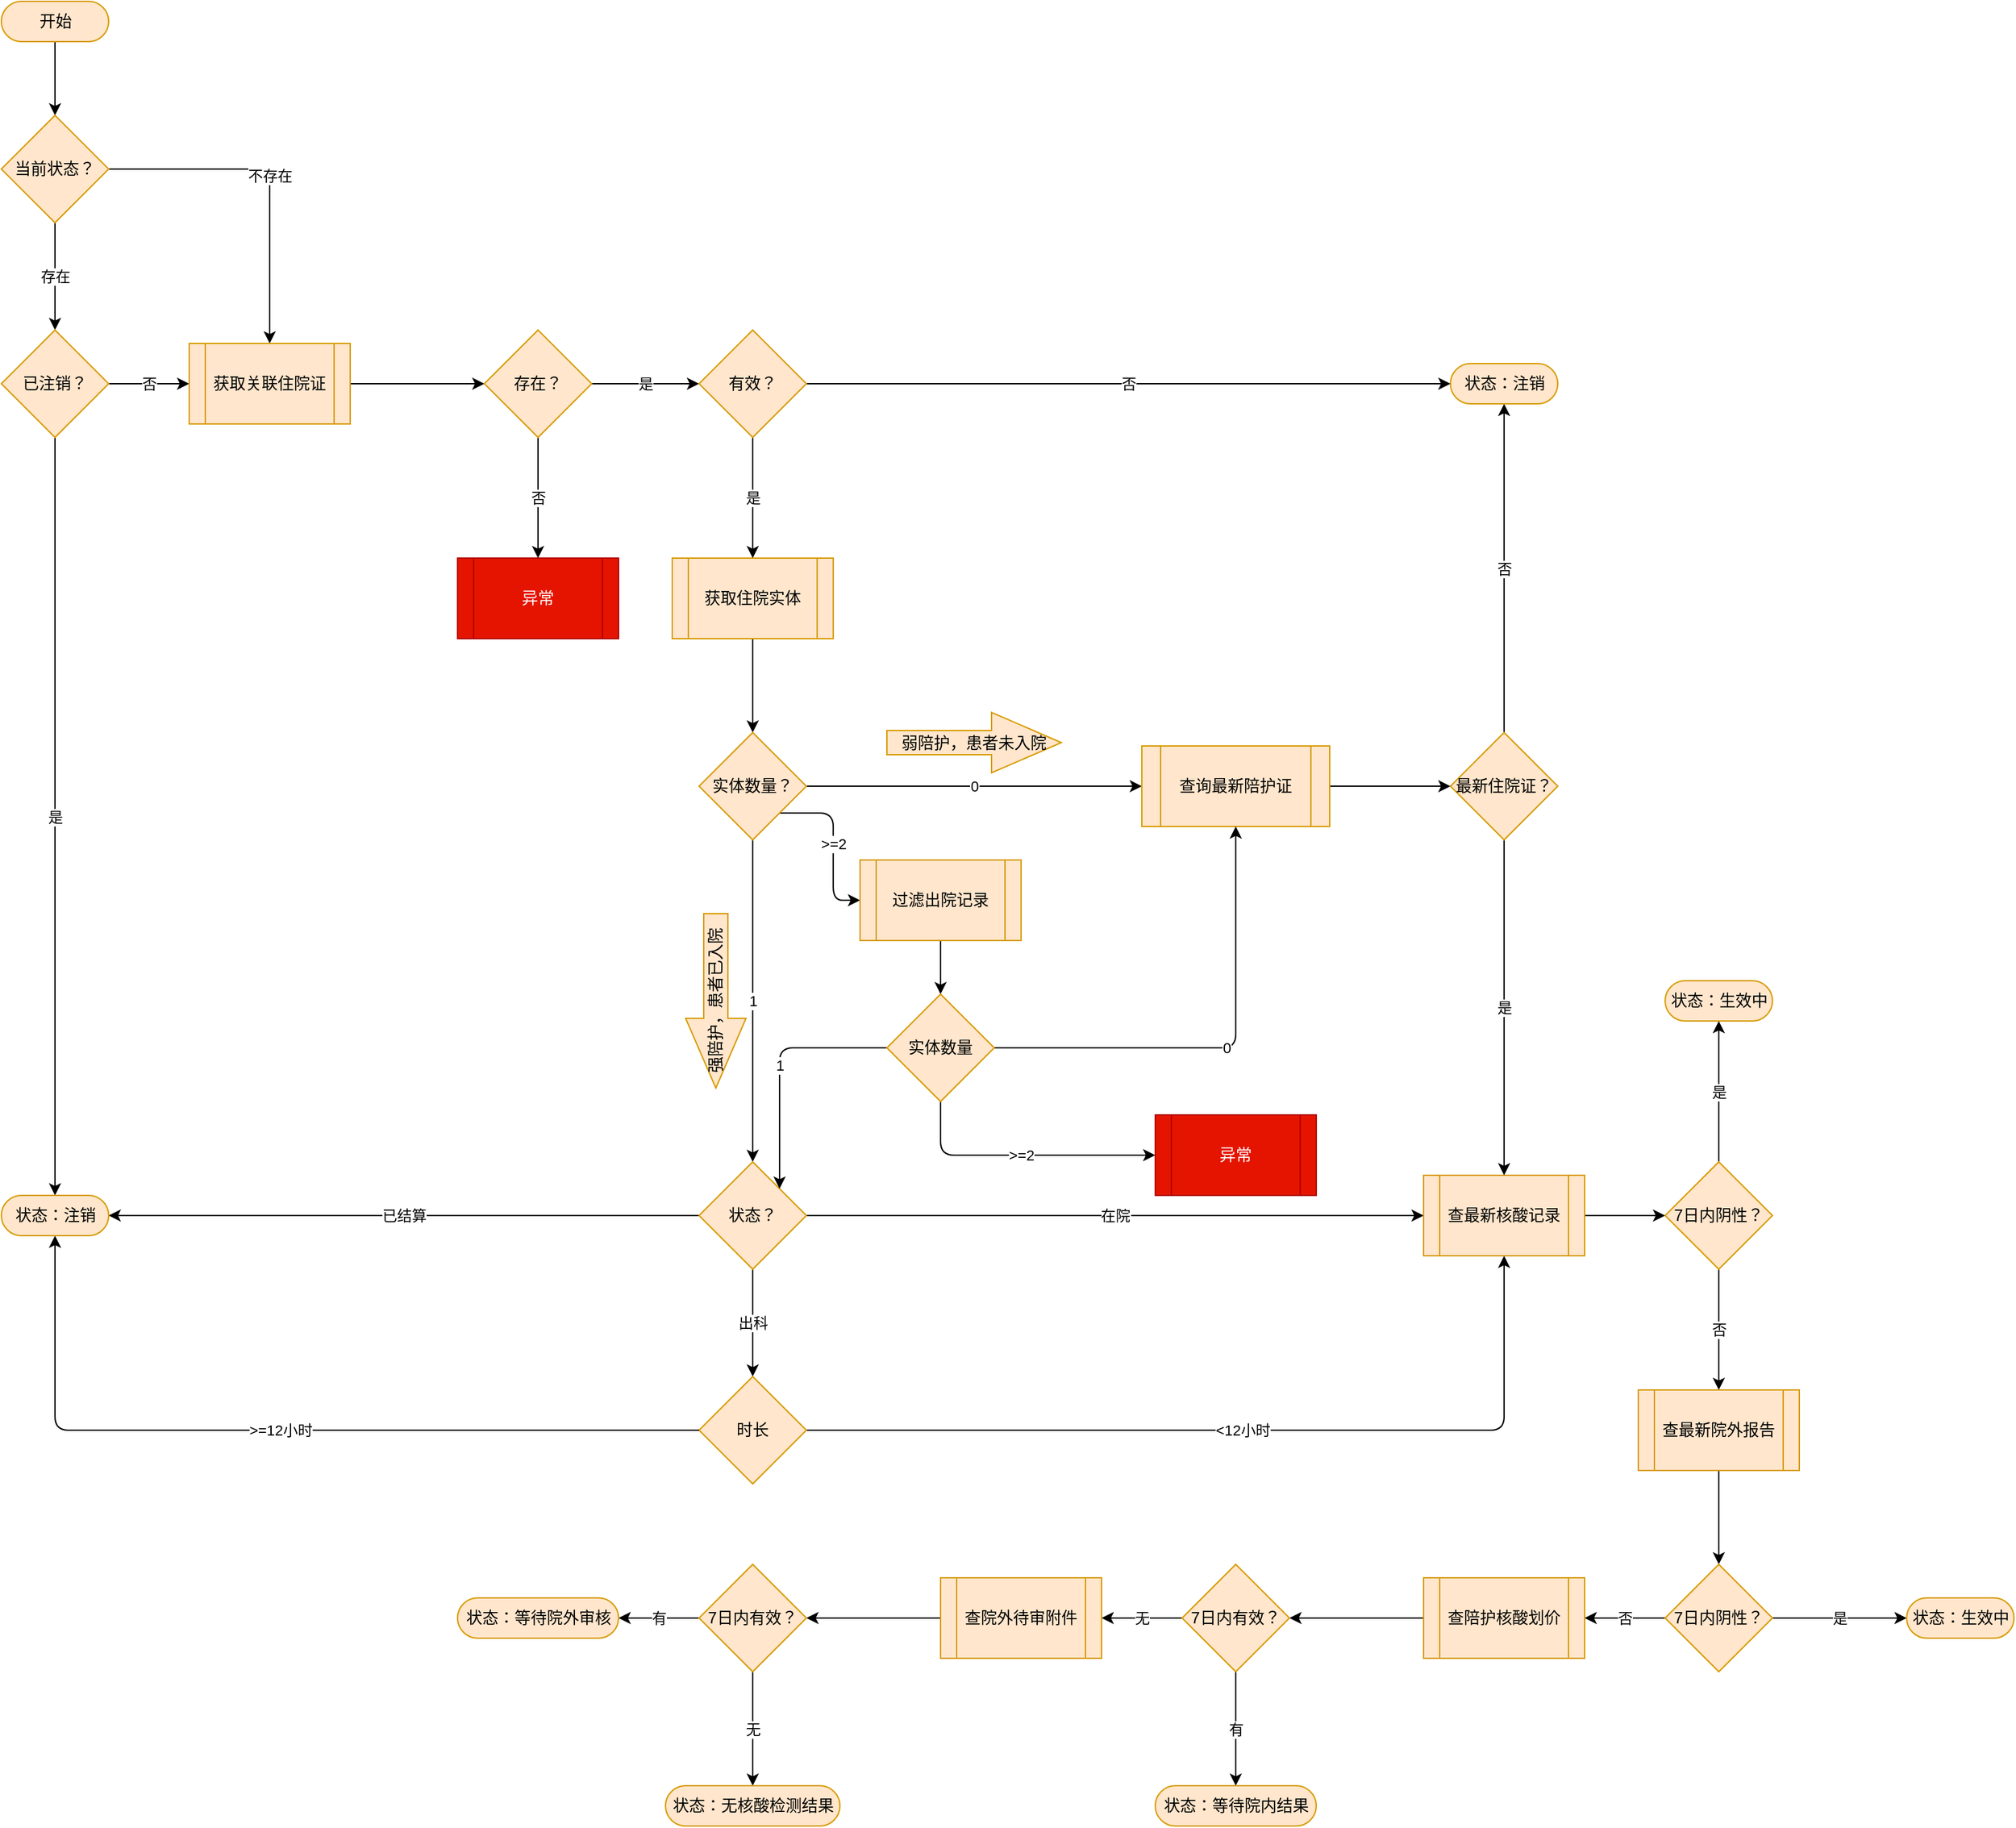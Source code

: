 <mxfile>
    <diagram id="k0nbtBAQ9G7xwQQl9tIo" name="Page-1">
        <mxGraphModel dx="3193" dy="1841" grid="1" gridSize="10" guides="1" tooltips="1" connect="1" arrows="1" fold="1" page="1" pageScale="1" pageWidth="1920" pageHeight="1200" math="0" shadow="0">
            <root>
                <mxCell id="0"/>
                <mxCell id="1" parent="0"/>
                <mxCell id="6" value="" style="edgeStyle=none;html=1;" parent="1" source="4" target="5" edge="1">
                    <mxGeometry relative="1" as="geometry"/>
                </mxCell>
                <mxCell id="4" value="开始" style="html=1;dashed=0;whitespace=wrap;shape=mxgraph.dfd.start;fillColor=#ffe6cc;strokeColor=#d79b00;" parent="1" vertex="1">
                    <mxGeometry x="-140" y="-240" width="80" height="30" as="geometry"/>
                </mxCell>
                <mxCell id="10" value="存在" style="edgeStyle=none;html=1;" parent="1" source="5" target="9" edge="1">
                    <mxGeometry relative="1" as="geometry"/>
                </mxCell>
                <mxCell id="38" value="不存在" style="edgeStyle=orthogonalEdgeStyle;html=1;exitX=1;exitY=0.5;exitDx=0;exitDy=0;entryX=0.5;entryY=0;entryDx=0;entryDy=0;" parent="1" source="5" target="15" edge="1">
                    <mxGeometry relative="1" as="geometry"/>
                </mxCell>
                <mxCell id="5" value="当前状态？" style="rhombus;whiteSpace=wrap;html=1;dashed=0;strokeColor=#d79b00;fillColor=#ffe6cc;" parent="1" vertex="1">
                    <mxGeometry x="-140" y="-155" width="80" height="80" as="geometry"/>
                </mxCell>
                <mxCell id="14" value="是" style="edgeStyle=none;html=1;entryX=0.5;entryY=0;entryDx=0;entryDy=0;entryPerimeter=0;" parent="1" source="9" target="50" edge="1">
                    <mxGeometry relative="1" as="geometry">
                        <mxPoint x="250" y="635" as="targetPoint"/>
                    </mxGeometry>
                </mxCell>
                <mxCell id="16" value="否" style="edgeStyle=none;html=1;" parent="1" source="9" target="15" edge="1">
                    <mxGeometry relative="1" as="geometry"/>
                </mxCell>
                <mxCell id="9" value="已注销？" style="rhombus;whiteSpace=wrap;html=1;dashed=0;strokeColor=#d79b00;fillColor=#ffe6cc;" parent="1" vertex="1">
                    <mxGeometry x="-140" y="5" width="80" height="80" as="geometry"/>
                </mxCell>
                <mxCell id="95" value="" style="edgeStyle=none;html=1;" edge="1" parent="1" source="15" target="94">
                    <mxGeometry relative="1" as="geometry"/>
                </mxCell>
                <mxCell id="15" value="获取关联住院证" style="shape=process;whiteSpace=wrap;html=1;backgroundOutline=1;dashed=0;strokeColor=#d79b00;fillColor=#ffe6cc;" parent="1" vertex="1">
                    <mxGeometry y="15" width="120" height="60" as="geometry"/>
                </mxCell>
                <mxCell id="22" value="" style="edgeStyle=none;html=1;" parent="1" source="19" target="21" edge="1">
                    <mxGeometry relative="1" as="geometry"/>
                </mxCell>
                <mxCell id="19" value="获取住院实体" style="shape=process;whiteSpace=wrap;html=1;backgroundOutline=1;dashed=0;strokeColor=#d79b00;fillColor=#ffe6cc;" parent="1" vertex="1">
                    <mxGeometry x="360" y="175" width="120" height="60" as="geometry"/>
                </mxCell>
                <mxCell id="28" value="1" style="edgeStyle=none;html=1;" parent="1" source="21" target="27" edge="1">
                    <mxGeometry relative="1" as="geometry"/>
                </mxCell>
                <mxCell id="104" value="0" style="edgeStyle=orthogonalEdgeStyle;html=1;" edge="1" parent="1" source="21" target="103">
                    <mxGeometry relative="1" as="geometry"/>
                </mxCell>
                <mxCell id="118" value="&amp;gt;=2" style="edgeStyle=orthogonalEdgeStyle;html=1;exitX=1;exitY=1;exitDx=0;exitDy=0;entryX=0;entryY=0.5;entryDx=0;entryDy=0;" edge="1" parent="1" source="21" target="111">
                    <mxGeometry relative="1" as="geometry"/>
                </mxCell>
                <mxCell id="21" value="实体数量？" style="rhombus;whiteSpace=wrap;html=1;dashed=0;strokeColor=#d79b00;fillColor=#ffe6cc;" parent="1" vertex="1">
                    <mxGeometry x="380" y="305" width="80" height="80" as="geometry"/>
                </mxCell>
                <mxCell id="23" value="异常" style="shape=process;whiteSpace=wrap;html=1;backgroundOutline=1;dashed=0;strokeColor=#B20000;fillColor=#e51400;fontColor=#ffffff;" parent="1" vertex="1">
                    <mxGeometry x="200" y="175" width="120" height="60" as="geometry"/>
                </mxCell>
                <mxCell id="30" value="已结算" style="edgeStyle=none;html=1;entryX=1;entryY=0.5;entryDx=0;entryDy=0;entryPerimeter=0;" parent="1" source="27" target="50" edge="1">
                    <mxGeometry relative="1" as="geometry">
                        <mxPoint x="470" y="665" as="targetPoint"/>
                    </mxGeometry>
                </mxCell>
                <mxCell id="32" value="出科" style="edgeStyle=none;html=1;" parent="1" source="27" target="31" edge="1">
                    <mxGeometry relative="1" as="geometry"/>
                </mxCell>
                <mxCell id="35" value="在院" style="edgeStyle=orthogonalEdgeStyle;html=1;" parent="1" source="27" target="34" edge="1">
                    <mxGeometry relative="1" as="geometry"/>
                </mxCell>
                <mxCell id="27" value="状态？" style="rhombus;whiteSpace=wrap;html=1;dashed=0;strokeColor=#d79b00;fillColor=#ffe6cc;" parent="1" vertex="1">
                    <mxGeometry x="380" y="625" width="80" height="80" as="geometry"/>
                </mxCell>
                <mxCell id="37" value="&amp;lt;12小时" style="edgeStyle=orthogonalEdgeStyle;html=1;exitX=1;exitY=0.5;exitDx=0;exitDy=0;entryX=0.5;entryY=1;entryDx=0;entryDy=0;" parent="1" source="31" target="34" edge="1">
                    <mxGeometry relative="1" as="geometry"/>
                </mxCell>
                <mxCell id="31" value="时长" style="rhombus;whiteSpace=wrap;html=1;dashed=0;strokeColor=#d79b00;fillColor=#ffe6cc;" parent="1" vertex="1">
                    <mxGeometry x="380" y="785" width="80" height="80" as="geometry"/>
                </mxCell>
                <mxCell id="33" value="&amp;gt;=12小时" style="edgeStyle=orthogonalEdgeStyle;html=1;entryX=0.5;entryY=0.5;entryDx=0;entryDy=15;exitX=0;exitY=0.5;exitDx=0;exitDy=0;entryPerimeter=0;" parent="1" source="31" target="50" edge="1">
                    <mxGeometry relative="1" as="geometry">
                        <mxPoint x="660" y="850" as="sourcePoint"/>
                        <mxPoint x="410" y="695" as="targetPoint"/>
                    </mxGeometry>
                </mxCell>
                <mxCell id="52" value="" style="edgeStyle=orthogonalEdgeStyle;html=1;" parent="1" source="34" target="51" edge="1">
                    <mxGeometry relative="1" as="geometry"/>
                </mxCell>
                <mxCell id="34" value="查最新核酸记录" style="shape=process;whiteSpace=wrap;html=1;backgroundOutline=1;dashed=0;strokeColor=#d79b00;fillColor=#ffe6cc;" parent="1" vertex="1">
                    <mxGeometry x="920" y="635" width="120" height="60" as="geometry"/>
                </mxCell>
                <mxCell id="48" value="是" style="edgeStyle=orthogonalEdgeStyle;html=1;exitX=0.5;exitY=1;exitDx=0;exitDy=0;" parent="1" source="41" target="34" edge="1">
                    <mxGeometry relative="1" as="geometry"/>
                </mxCell>
                <mxCell id="110" value="否" style="edgeStyle=orthogonalEdgeStyle;html=1;exitX=0.5;exitY=0;exitDx=0;exitDy=0;entryX=0.5;entryY=0.5;entryDx=0;entryDy=15;entryPerimeter=0;" edge="1" parent="1" source="41" target="46">
                    <mxGeometry relative="1" as="geometry"/>
                </mxCell>
                <mxCell id="41" value="最新住院证？" style="rhombus;whiteSpace=wrap;html=1;dashed=0;strokeColor=#d79b00;fillColor=#ffe6cc;" parent="1" vertex="1">
                    <mxGeometry x="940" y="305" width="80" height="80" as="geometry"/>
                </mxCell>
                <mxCell id="46" value="状态：注销" style="html=1;dashed=0;whitespace=wrap;shape=mxgraph.dfd.start;fillColor=#ffe6cc;strokeColor=#d79b00;" parent="1" vertex="1">
                    <mxGeometry x="940" y="30" width="80" height="30" as="geometry"/>
                </mxCell>
                <mxCell id="50" value="&lt;span&gt;状态：注销&lt;/span&gt;" style="html=1;dashed=0;whitespace=wrap;shape=mxgraph.dfd.start;fillColor=#ffe6cc;strokeColor=#d79b00;" parent="1" vertex="1">
                    <mxGeometry x="-140" y="650" width="80" height="30" as="geometry"/>
                </mxCell>
                <mxCell id="54" value="是" style="edgeStyle=orthogonalEdgeStyle;html=1;" parent="1" source="51" target="53" edge="1">
                    <mxGeometry relative="1" as="geometry"/>
                </mxCell>
                <mxCell id="56" value="否" style="edgeStyle=orthogonalEdgeStyle;html=1;" parent="1" source="51" target="55" edge="1">
                    <mxGeometry relative="1" as="geometry"/>
                </mxCell>
                <mxCell id="51" value="7日内阴性？" style="rhombus;whiteSpace=wrap;html=1;dashed=0;strokeColor=#d79b00;fillColor=#ffe6cc;" parent="1" vertex="1">
                    <mxGeometry x="1100" y="625" width="80" height="80" as="geometry"/>
                </mxCell>
                <mxCell id="53" value="状态：生效中" style="html=1;dashed=0;whitespace=wrap;shape=mxgraph.dfd.start;fillColor=#ffe6cc;strokeColor=#d79b00;" parent="1" vertex="1">
                    <mxGeometry x="1100" y="490" width="80" height="30" as="geometry"/>
                </mxCell>
                <mxCell id="58" value="" style="edgeStyle=orthogonalEdgeStyle;html=1;" parent="1" source="55" target="57" edge="1">
                    <mxGeometry relative="1" as="geometry"/>
                </mxCell>
                <mxCell id="55" value="查最新院外报告" style="shape=process;whiteSpace=wrap;html=1;backgroundOutline=1;dashed=0;strokeColor=#d79b00;fillColor=#ffe6cc;" parent="1" vertex="1">
                    <mxGeometry x="1080" y="795" width="120" height="60" as="geometry"/>
                </mxCell>
                <mxCell id="60" value="是" style="edgeStyle=orthogonalEdgeStyle;html=1;" parent="1" source="57" target="59" edge="1">
                    <mxGeometry relative="1" as="geometry"/>
                </mxCell>
                <mxCell id="62" value="否" style="edgeStyle=orthogonalEdgeStyle;html=1;" parent="1" source="57" target="61" edge="1">
                    <mxGeometry relative="1" as="geometry"/>
                </mxCell>
                <mxCell id="57" value="7日内阴性？" style="rhombus;whiteSpace=wrap;html=1;dashed=0;strokeColor=#d79b00;fillColor=#ffe6cc;" parent="1" vertex="1">
                    <mxGeometry x="1100" y="925" width="80" height="80" as="geometry"/>
                </mxCell>
                <mxCell id="59" value="状态：生效中" style="html=1;dashed=0;whitespace=wrap;shape=mxgraph.dfd.start;fillColor=#ffe6cc;strokeColor=#d79b00;" parent="1" vertex="1">
                    <mxGeometry x="1280" y="950" width="80" height="30" as="geometry"/>
                </mxCell>
                <mxCell id="64" value="" style="edgeStyle=orthogonalEdgeStyle;html=1;" parent="1" source="61" target="63" edge="1">
                    <mxGeometry relative="1" as="geometry"/>
                </mxCell>
                <mxCell id="61" value="查陪护核酸划价" style="shape=process;whiteSpace=wrap;html=1;backgroundOutline=1;dashed=0;strokeColor=#d79b00;fillColor=#ffe6cc;" parent="1" vertex="1">
                    <mxGeometry x="920" y="935" width="120" height="60" as="geometry"/>
                </mxCell>
                <mxCell id="66" value="有" style="edgeStyle=orthogonalEdgeStyle;html=1;entryX=0.5;entryY=0.5;entryDx=0;entryDy=-15;entryPerimeter=0;" parent="1" source="63" target="69" edge="1">
                    <mxGeometry relative="1" as="geometry">
                        <mxPoint x="780" y="1085" as="targetPoint"/>
                    </mxGeometry>
                </mxCell>
                <mxCell id="71" value="无" style="edgeStyle=orthogonalEdgeStyle;html=1;" parent="1" source="63" target="70" edge="1">
                    <mxGeometry relative="1" as="geometry"/>
                </mxCell>
                <mxCell id="63" value="7日内有效？" style="rhombus;whiteSpace=wrap;html=1;dashed=0;strokeColor=#d79b00;fillColor=#ffe6cc;" parent="1" vertex="1">
                    <mxGeometry x="740" y="925" width="80" height="80" as="geometry"/>
                </mxCell>
                <mxCell id="69" value="状态：等待院内结果" style="html=1;dashed=0;whitespace=wrap;shape=mxgraph.dfd.start;fillColor=#ffe6cc;strokeColor=#d79b00;" parent="1" vertex="1">
                    <mxGeometry x="720" y="1090" width="120" height="30" as="geometry"/>
                </mxCell>
                <mxCell id="73" value="" style="edgeStyle=orthogonalEdgeStyle;html=1;" parent="1" source="70" target="72" edge="1">
                    <mxGeometry relative="1" as="geometry"/>
                </mxCell>
                <mxCell id="70" value="查院外待审附件" style="shape=process;whiteSpace=wrap;html=1;backgroundOutline=1;dashed=0;strokeColor=#d79b00;fillColor=#ffe6cc;" parent="1" vertex="1">
                    <mxGeometry x="560" y="935" width="120" height="60" as="geometry"/>
                </mxCell>
                <mxCell id="79" value="有" style="edgeStyle=orthogonalEdgeStyle;html=1;" parent="1" source="72" target="78" edge="1">
                    <mxGeometry relative="1" as="geometry"/>
                </mxCell>
                <mxCell id="93" value="无" style="edgeStyle=orthogonalEdgeStyle;html=1;" parent="1" source="72" target="92" edge="1">
                    <mxGeometry relative="1" as="geometry"/>
                </mxCell>
                <mxCell id="72" value="7日内有效？" style="rhombus;whiteSpace=wrap;html=1;dashed=0;strokeColor=#d79b00;fillColor=#ffe6cc;" parent="1" vertex="1">
                    <mxGeometry x="380" y="925" width="80" height="80" as="geometry"/>
                </mxCell>
                <mxCell id="78" value="状态：等待院外审核" style="html=1;dashed=0;whitespace=wrap;shape=mxgraph.dfd.start;fillColor=#ffe6cc;strokeColor=#d79b00;" parent="1" vertex="1">
                    <mxGeometry x="200" y="950" width="120" height="30" as="geometry"/>
                </mxCell>
                <mxCell id="92" value="状态：无核酸检测结果" style="html=1;dashed=0;whitespace=wrap;shape=mxgraph.dfd.start;fillColor=#ffe6cc;strokeColor=#d79b00;" parent="1" vertex="1">
                    <mxGeometry x="355" y="1090" width="130" height="30" as="geometry"/>
                </mxCell>
                <mxCell id="96" value="否" style="edgeStyle=none;html=1;" edge="1" parent="1" source="94" target="23">
                    <mxGeometry relative="1" as="geometry"/>
                </mxCell>
                <mxCell id="97" value="是" style="edgeStyle=orthogonalEdgeStyle;html=1;exitX=1;exitY=0.5;exitDx=0;exitDy=0;entryX=0;entryY=0.5;entryDx=0;entryDy=0;" edge="1" parent="1" source="94" target="100">
                    <mxGeometry relative="1" as="geometry"/>
                </mxCell>
                <mxCell id="94" value="存在？" style="rhombus;whiteSpace=wrap;html=1;dashed=0;strokeColor=#d79b00;fillColor=#ffe6cc;" vertex="1" parent="1">
                    <mxGeometry x="220" y="5" width="80" height="80" as="geometry"/>
                </mxCell>
                <mxCell id="101" value="是" style="edgeStyle=orthogonalEdgeStyle;html=1;" edge="1" parent="1" source="100" target="19">
                    <mxGeometry relative="1" as="geometry"/>
                </mxCell>
                <mxCell id="102" value="否" style="edgeStyle=orthogonalEdgeStyle;html=1;exitX=1;exitY=0.5;exitDx=0;exitDy=0;entryX=0;entryY=0.5;entryDx=0;entryDy=0;entryPerimeter=0;" edge="1" parent="1" source="100" target="46">
                    <mxGeometry relative="1" as="geometry"/>
                </mxCell>
                <mxCell id="100" value="有效？" style="rhombus;whiteSpace=wrap;html=1;dashed=0;strokeColor=#d79b00;fillColor=#ffe6cc;" vertex="1" parent="1">
                    <mxGeometry x="380" y="5" width="80" height="80" as="geometry"/>
                </mxCell>
                <mxCell id="106" value="" style="edgeStyle=orthogonalEdgeStyle;html=1;" edge="1" parent="1" source="103" target="41">
                    <mxGeometry relative="1" as="geometry"/>
                </mxCell>
                <mxCell id="103" value="查询最新陪护证" style="shape=process;whiteSpace=wrap;html=1;backgroundOutline=1;dashed=0;strokeColor=#d79b00;fillColor=#ffe6cc;" vertex="1" parent="1">
                    <mxGeometry x="710" y="315" width="140" height="60" as="geometry"/>
                </mxCell>
                <mxCell id="107" value="&lt;span&gt;弱陪护，患者未入院&lt;/span&gt;" style="shape=singleArrow;whiteSpace=wrap;html=1;arrowWidth=0.4;arrowSize=0.4;dashed=0;strokeColor=#d79b00;fillColor=#ffe6cc;" vertex="1" parent="1">
                    <mxGeometry x="520" y="290" width="130" height="45" as="geometry"/>
                </mxCell>
                <mxCell id="109" value="&lt;span&gt;强陪护，患者已入院&lt;/span&gt;" style="shape=singleArrow;whiteSpace=wrap;html=1;arrowWidth=0.4;arrowSize=0.4;dashed=0;strokeColor=#d79b00;fillColor=#ffe6cc;direction=south;horizontal=0;verticalAlign=middle;" vertex="1" parent="1">
                    <mxGeometry x="370" y="440" width="45" height="130" as="geometry"/>
                </mxCell>
                <mxCell id="120" value="" style="edgeStyle=orthogonalEdgeStyle;html=1;" edge="1" parent="1" source="111" target="119">
                    <mxGeometry relative="1" as="geometry"/>
                </mxCell>
                <mxCell id="111" value="过滤出院记录" style="shape=process;whiteSpace=wrap;html=1;backgroundOutline=1;dashed=0;strokeColor=#d79b00;fillColor=#ffe6cc;" vertex="1" parent="1">
                    <mxGeometry x="500" y="400" width="120" height="60" as="geometry"/>
                </mxCell>
                <mxCell id="121" value="1" style="edgeStyle=orthogonalEdgeStyle;html=1;exitX=0;exitY=0.5;exitDx=0;exitDy=0;entryX=1;entryY=0;entryDx=0;entryDy=0;" edge="1" parent="1" source="119" target="27">
                    <mxGeometry relative="1" as="geometry"/>
                </mxCell>
                <mxCell id="122" value="0" style="edgeStyle=orthogonalEdgeStyle;html=1;exitX=1;exitY=0.5;exitDx=0;exitDy=0;entryX=0.5;entryY=1;entryDx=0;entryDy=0;" edge="1" parent="1" source="119" target="103">
                    <mxGeometry relative="1" as="geometry"/>
                </mxCell>
                <mxCell id="124" value="&amp;gt;=2" style="edgeStyle=orthogonalEdgeStyle;html=1;exitX=0.5;exitY=1;exitDx=0;exitDy=0;entryX=0;entryY=0.5;entryDx=0;entryDy=0;" edge="1" parent="1" source="119" target="123">
                    <mxGeometry relative="1" as="geometry"/>
                </mxCell>
                <mxCell id="119" value="实体数量" style="rhombus;whiteSpace=wrap;html=1;dashed=0;strokeColor=#d79b00;fillColor=#ffe6cc;" vertex="1" parent="1">
                    <mxGeometry x="520" y="500" width="80" height="80" as="geometry"/>
                </mxCell>
                <mxCell id="123" value="异常" style="shape=process;whiteSpace=wrap;html=1;backgroundOutline=1;dashed=0;strokeColor=#B20000;fillColor=#e51400;fontColor=#ffffff;" vertex="1" parent="1">
                    <mxGeometry x="720" y="590" width="120" height="60" as="geometry"/>
                </mxCell>
            </root>
        </mxGraphModel>
    </diagram>
</mxfile>
